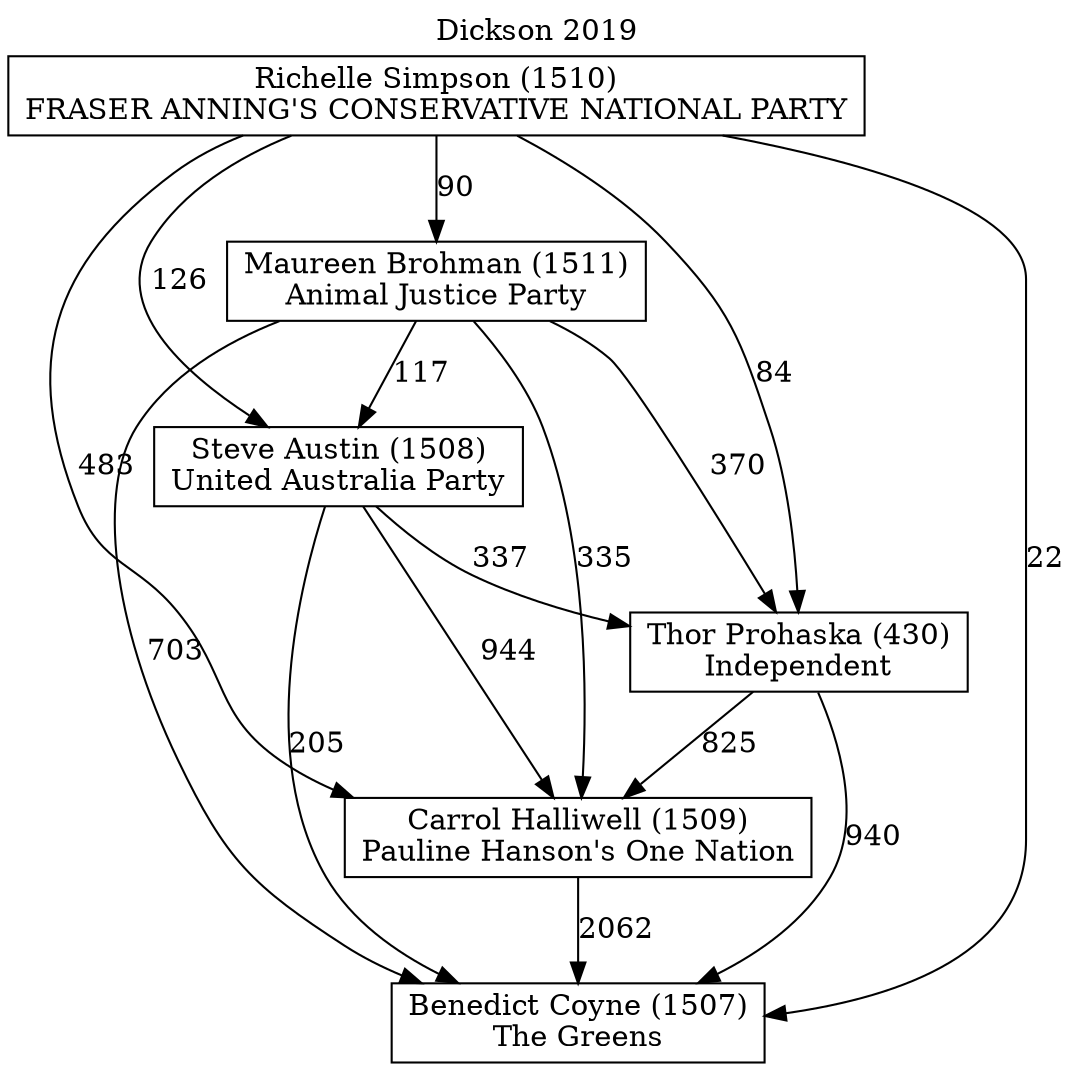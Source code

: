 // House preference flow
digraph "Benedict Coyne (1507)_Dickson_2019" {
	graph [label="Dickson 2019" labelloc=t mclimit=10]
	node [shape=box]
	"Benedict Coyne (1507)" [label="Benedict Coyne (1507)
The Greens"]
	"Carrol Halliwell (1509)" [label="Carrol Halliwell (1509)
Pauline Hanson's One Nation"]
	"Maureen Brohman (1511)" [label="Maureen Brohman (1511)
Animal Justice Party"]
	"Richelle Simpson (1510)" [label="Richelle Simpson (1510)
FRASER ANNING'S CONSERVATIVE NATIONAL PARTY"]
	"Steve Austin (1508)" [label="Steve Austin (1508)
United Australia Party"]
	"Thor Prohaska (430)" [label="Thor Prohaska (430)
Independent"]
	"Carrol Halliwell (1509)" -> "Benedict Coyne (1507)" [label=2062]
	"Maureen Brohman (1511)" -> "Benedict Coyne (1507)" [label=703]
	"Maureen Brohman (1511)" -> "Carrol Halliwell (1509)" [label=335]
	"Maureen Brohman (1511)" -> "Steve Austin (1508)" [label=117]
	"Maureen Brohman (1511)" -> "Thor Prohaska (430)" [label=370]
	"Richelle Simpson (1510)" -> "Benedict Coyne (1507)" [label=22]
	"Richelle Simpson (1510)" -> "Carrol Halliwell (1509)" [label=483]
	"Richelle Simpson (1510)" -> "Maureen Brohman (1511)" [label=90]
	"Richelle Simpson (1510)" -> "Steve Austin (1508)" [label=126]
	"Richelle Simpson (1510)" -> "Thor Prohaska (430)" [label=84]
	"Steve Austin (1508)" -> "Benedict Coyne (1507)" [label=205]
	"Steve Austin (1508)" -> "Carrol Halliwell (1509)" [label=944]
	"Steve Austin (1508)" -> "Thor Prohaska (430)" [label=337]
	"Thor Prohaska (430)" -> "Benedict Coyne (1507)" [label=940]
	"Thor Prohaska (430)" -> "Carrol Halliwell (1509)" [label=825]
}
